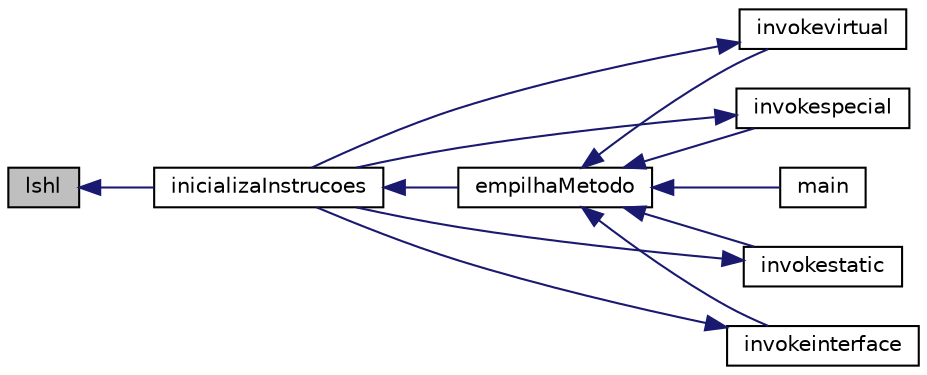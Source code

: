 digraph "lshl"
{
 // INTERACTIVE_SVG=YES
  edge [fontname="Helvetica",fontsize="10",labelfontname="Helvetica",labelfontsize="10"];
  node [fontname="Helvetica",fontsize="10",shape=record];
  rankdir="LR";
  Node3371 [label="lshl",height=0.2,width=0.4,color="black", fillcolor="grey75", style="filled", fontcolor="black"];
  Node3371 -> Node3372 [dir="back",color="midnightblue",fontsize="10",style="solid",fontname="Helvetica"];
  Node3372 [label="inicializaInstrucoes",height=0.2,width=0.4,color="black", fillcolor="white", style="filled",URL="$instrucao_8h.html#a308f4b87fb42ab5a62790c0127003ebe"];
  Node3372 -> Node3373 [dir="back",color="midnightblue",fontsize="10",style="solid",fontname="Helvetica"];
  Node3373 [label="empilhaMetodo",height=0.2,width=0.4,color="black", fillcolor="white", style="filled",URL="$metodo_8h.html#a68acc5b3f2238f62b7d0ee50964183c1"];
  Node3373 -> Node3374 [dir="back",color="midnightblue",fontsize="10",style="solid",fontname="Helvetica"];
  Node3374 [label="invokevirtual",height=0.2,width=0.4,color="black", fillcolor="white", style="filled",URL="$instrucao_8h.html#a78801a57dd7317b58754d741e22607a7"];
  Node3374 -> Node3372 [dir="back",color="midnightblue",fontsize="10",style="solid",fontname="Helvetica"];
  Node3373 -> Node3375 [dir="back",color="midnightblue",fontsize="10",style="solid",fontname="Helvetica"];
  Node3375 [label="invokespecial",height=0.2,width=0.4,color="black", fillcolor="white", style="filled",URL="$instrucao_8h.html#aea396d65920fd2046b81c2b5742f8fc2"];
  Node3375 -> Node3372 [dir="back",color="midnightblue",fontsize="10",style="solid",fontname="Helvetica"];
  Node3373 -> Node3376 [dir="back",color="midnightblue",fontsize="10",style="solid",fontname="Helvetica"];
  Node3376 [label="invokestatic",height=0.2,width=0.4,color="black", fillcolor="white", style="filled",URL="$instrucao_8h.html#a99b74fdcaa5d59615718fc49f4cb1bf2"];
  Node3376 -> Node3372 [dir="back",color="midnightblue",fontsize="10",style="solid",fontname="Helvetica"];
  Node3373 -> Node3377 [dir="back",color="midnightblue",fontsize="10",style="solid",fontname="Helvetica"];
  Node3377 [label="invokeinterface",height=0.2,width=0.4,color="black", fillcolor="white", style="filled",URL="$instrucao_8h.html#a04465c61aa4c123ce79dc562244e7af8"];
  Node3377 -> Node3372 [dir="back",color="midnightblue",fontsize="10",style="solid",fontname="Helvetica"];
  Node3373 -> Node3378 [dir="back",color="midnightblue",fontsize="10",style="solid",fontname="Helvetica"];
  Node3378 [label="main",height=0.2,width=0.4,color="black", fillcolor="white", style="filled",URL="$main_8c.html#a0ddf1224851353fc92bfbff6f499fa97"];
}
